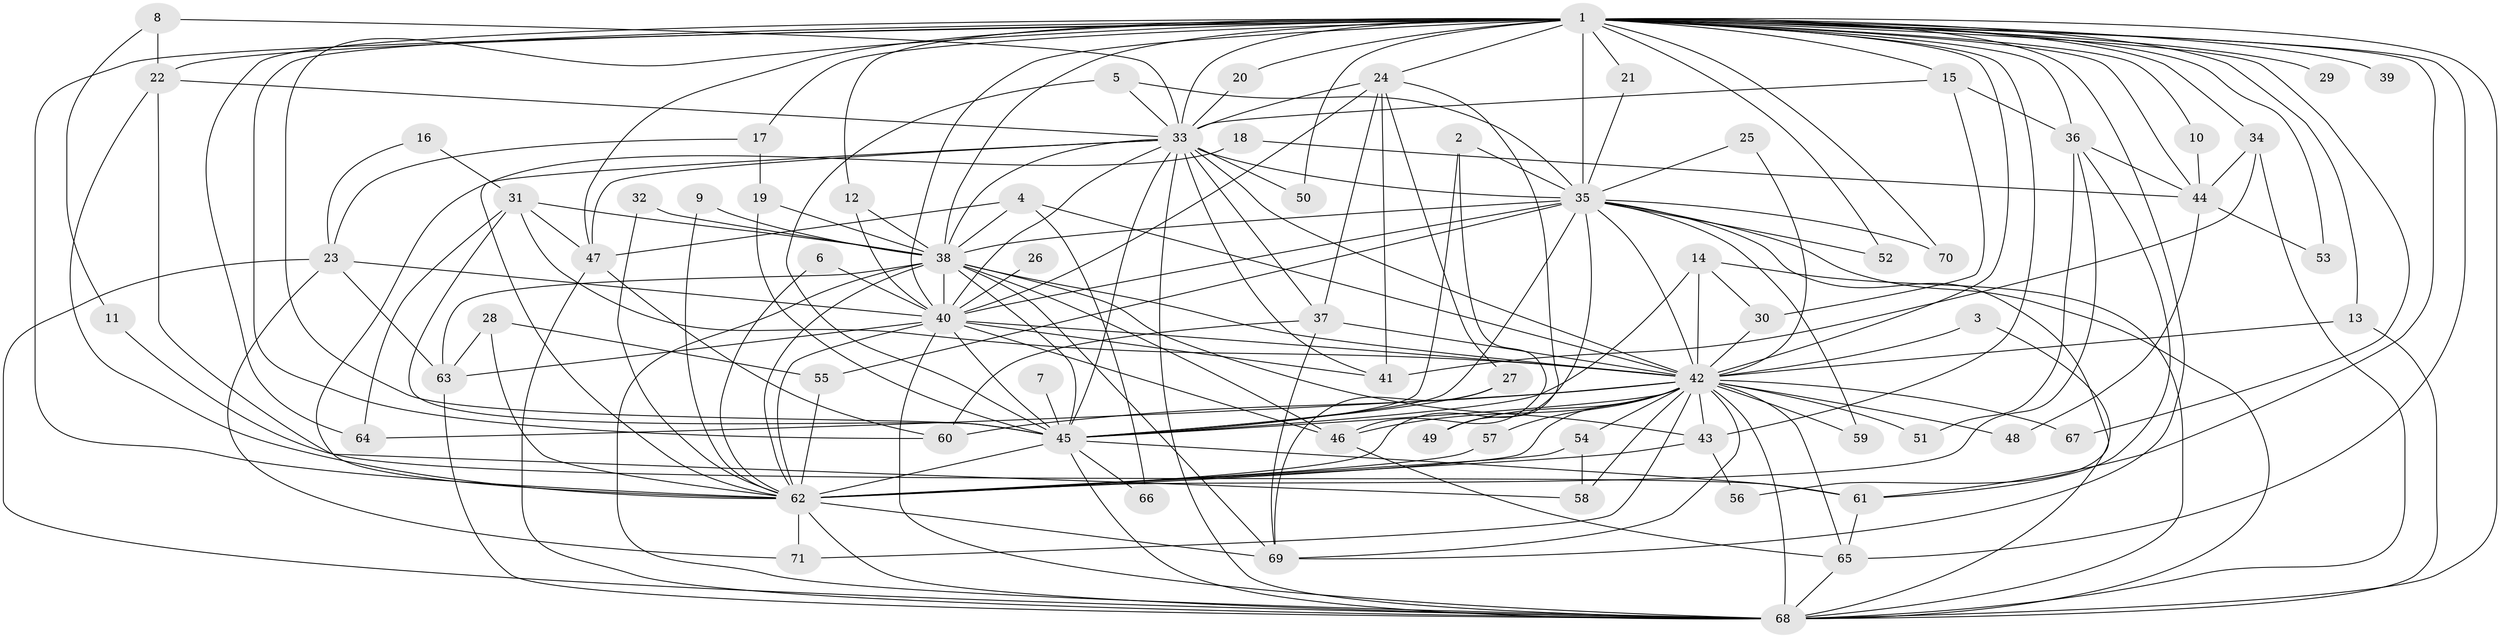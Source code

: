// original degree distribution, {38: 0.0070921985815602835, 21: 0.014184397163120567, 23: 0.02127659574468085, 19: 0.0070921985815602835, 20: 0.0070921985815602835, 39: 0.0070921985815602835, 22: 0.0070921985815602835, 3: 0.2695035460992908, 2: 0.5106382978723404, 6: 0.03546099290780142, 4: 0.05673758865248227, 5: 0.0425531914893617, 8: 0.0070921985815602835, 7: 0.0070921985815602835}
// Generated by graph-tools (version 1.1) at 2025/25/03/09/25 03:25:37]
// undirected, 71 vertices, 193 edges
graph export_dot {
graph [start="1"]
  node [color=gray90,style=filled];
  1;
  2;
  3;
  4;
  5;
  6;
  7;
  8;
  9;
  10;
  11;
  12;
  13;
  14;
  15;
  16;
  17;
  18;
  19;
  20;
  21;
  22;
  23;
  24;
  25;
  26;
  27;
  28;
  29;
  30;
  31;
  32;
  33;
  34;
  35;
  36;
  37;
  38;
  39;
  40;
  41;
  42;
  43;
  44;
  45;
  46;
  47;
  48;
  49;
  50;
  51;
  52;
  53;
  54;
  55;
  56;
  57;
  58;
  59;
  60;
  61;
  62;
  63;
  64;
  65;
  66;
  67;
  68;
  69;
  70;
  71;
  1 -- 10 [weight=1.0];
  1 -- 12 [weight=1.0];
  1 -- 13 [weight=1.0];
  1 -- 15 [weight=1.0];
  1 -- 17 [weight=1.0];
  1 -- 20 [weight=1.0];
  1 -- 21 [weight=1.0];
  1 -- 22 [weight=2.0];
  1 -- 24 [weight=1.0];
  1 -- 29 [weight=1.0];
  1 -- 33 [weight=2.0];
  1 -- 34 [weight=2.0];
  1 -- 35 [weight=4.0];
  1 -- 36 [weight=3.0];
  1 -- 38 [weight=3.0];
  1 -- 39 [weight=1.0];
  1 -- 40 [weight=2.0];
  1 -- 42 [weight=2.0];
  1 -- 43 [weight=1.0];
  1 -- 44 [weight=1.0];
  1 -- 45 [weight=4.0];
  1 -- 47 [weight=1.0];
  1 -- 50 [weight=1.0];
  1 -- 52 [weight=1.0];
  1 -- 53 [weight=1.0];
  1 -- 60 [weight=1.0];
  1 -- 61 [weight=1.0];
  1 -- 62 [weight=2.0];
  1 -- 64 [weight=1.0];
  1 -- 65 [weight=2.0];
  1 -- 67 [weight=1.0];
  1 -- 68 [weight=2.0];
  1 -- 69 [weight=1.0];
  1 -- 70 [weight=1.0];
  2 -- 35 [weight=1.0];
  2 -- 45 [weight=1.0];
  2 -- 46 [weight=1.0];
  3 -- 42 [weight=1.0];
  3 -- 68 [weight=1.0];
  4 -- 38 [weight=1.0];
  4 -- 42 [weight=1.0];
  4 -- 47 [weight=1.0];
  4 -- 66 [weight=1.0];
  5 -- 33 [weight=1.0];
  5 -- 35 [weight=1.0];
  5 -- 45 [weight=1.0];
  6 -- 40 [weight=1.0];
  6 -- 62 [weight=1.0];
  7 -- 45 [weight=1.0];
  8 -- 11 [weight=1.0];
  8 -- 22 [weight=1.0];
  8 -- 33 [weight=1.0];
  9 -- 38 [weight=1.0];
  9 -- 62 [weight=1.0];
  10 -- 44 [weight=1.0];
  11 -- 61 [weight=1.0];
  12 -- 38 [weight=1.0];
  12 -- 40 [weight=1.0];
  13 -- 42 [weight=1.0];
  13 -- 68 [weight=1.0];
  14 -- 30 [weight=1.0];
  14 -- 42 [weight=1.0];
  14 -- 45 [weight=1.0];
  14 -- 68 [weight=1.0];
  15 -- 30 [weight=1.0];
  15 -- 33 [weight=1.0];
  15 -- 36 [weight=1.0];
  16 -- 23 [weight=1.0];
  16 -- 31 [weight=1.0];
  17 -- 19 [weight=1.0];
  17 -- 23 [weight=1.0];
  18 -- 44 [weight=1.0];
  18 -- 62 [weight=1.0];
  19 -- 38 [weight=1.0];
  19 -- 45 [weight=1.0];
  20 -- 33 [weight=1.0];
  21 -- 35 [weight=1.0];
  22 -- 33 [weight=1.0];
  22 -- 58 [weight=1.0];
  22 -- 62 [weight=1.0];
  23 -- 40 [weight=1.0];
  23 -- 63 [weight=2.0];
  23 -- 68 [weight=1.0];
  23 -- 71 [weight=1.0];
  24 -- 27 [weight=1.0];
  24 -- 33 [weight=1.0];
  24 -- 37 [weight=1.0];
  24 -- 40 [weight=1.0];
  24 -- 41 [weight=1.0];
  24 -- 49 [weight=1.0];
  25 -- 35 [weight=1.0];
  25 -- 42 [weight=1.0];
  26 -- 40 [weight=1.0];
  27 -- 45 [weight=1.0];
  27 -- 69 [weight=1.0];
  28 -- 55 [weight=1.0];
  28 -- 62 [weight=1.0];
  28 -- 63 [weight=1.0];
  30 -- 42 [weight=1.0];
  31 -- 38 [weight=1.0];
  31 -- 42 [weight=1.0];
  31 -- 45 [weight=1.0];
  31 -- 47 [weight=1.0];
  31 -- 64 [weight=1.0];
  32 -- 38 [weight=2.0];
  32 -- 62 [weight=1.0];
  33 -- 35 [weight=1.0];
  33 -- 37 [weight=1.0];
  33 -- 38 [weight=1.0];
  33 -- 40 [weight=1.0];
  33 -- 41 [weight=1.0];
  33 -- 42 [weight=1.0];
  33 -- 45 [weight=1.0];
  33 -- 47 [weight=1.0];
  33 -- 50 [weight=1.0];
  33 -- 62 [weight=1.0];
  33 -- 68 [weight=1.0];
  34 -- 41 [weight=2.0];
  34 -- 44 [weight=1.0];
  34 -- 68 [weight=2.0];
  35 -- 38 [weight=2.0];
  35 -- 40 [weight=1.0];
  35 -- 42 [weight=1.0];
  35 -- 45 [weight=2.0];
  35 -- 52 [weight=1.0];
  35 -- 55 [weight=1.0];
  35 -- 56 [weight=1.0];
  35 -- 59 [weight=1.0];
  35 -- 62 [weight=1.0];
  35 -- 68 [weight=1.0];
  35 -- 70 [weight=1.0];
  36 -- 44 [weight=1.0];
  36 -- 51 [weight=1.0];
  36 -- 61 [weight=1.0];
  36 -- 62 [weight=1.0];
  37 -- 42 [weight=2.0];
  37 -- 60 [weight=1.0];
  37 -- 69 [weight=1.0];
  38 -- 40 [weight=1.0];
  38 -- 42 [weight=1.0];
  38 -- 43 [weight=1.0];
  38 -- 45 [weight=1.0];
  38 -- 46 [weight=1.0];
  38 -- 62 [weight=1.0];
  38 -- 63 [weight=1.0];
  38 -- 68 [weight=2.0];
  38 -- 69 [weight=1.0];
  40 -- 41 [weight=1.0];
  40 -- 42 [weight=4.0];
  40 -- 45 [weight=1.0];
  40 -- 46 [weight=1.0];
  40 -- 62 [weight=1.0];
  40 -- 63 [weight=1.0];
  40 -- 68 [weight=1.0];
  42 -- 43 [weight=2.0];
  42 -- 45 [weight=1.0];
  42 -- 46 [weight=1.0];
  42 -- 48 [weight=1.0];
  42 -- 49 [weight=1.0];
  42 -- 51 [weight=1.0];
  42 -- 54 [weight=2.0];
  42 -- 57 [weight=1.0];
  42 -- 58 [weight=1.0];
  42 -- 59 [weight=1.0];
  42 -- 60 [weight=2.0];
  42 -- 62 [weight=1.0];
  42 -- 64 [weight=1.0];
  42 -- 65 [weight=1.0];
  42 -- 67 [weight=1.0];
  42 -- 68 [weight=1.0];
  42 -- 69 [weight=1.0];
  42 -- 71 [weight=1.0];
  43 -- 56 [weight=1.0];
  43 -- 62 [weight=1.0];
  44 -- 48 [weight=1.0];
  44 -- 53 [weight=1.0];
  45 -- 61 [weight=1.0];
  45 -- 62 [weight=2.0];
  45 -- 66 [weight=1.0];
  45 -- 68 [weight=1.0];
  46 -- 65 [weight=1.0];
  47 -- 60 [weight=2.0];
  47 -- 68 [weight=1.0];
  54 -- 58 [weight=1.0];
  54 -- 62 [weight=1.0];
  55 -- 62 [weight=1.0];
  57 -- 62 [weight=1.0];
  61 -- 65 [weight=1.0];
  62 -- 68 [weight=1.0];
  62 -- 69 [weight=1.0];
  62 -- 71 [weight=1.0];
  63 -- 68 [weight=1.0];
  65 -- 68 [weight=1.0];
}
